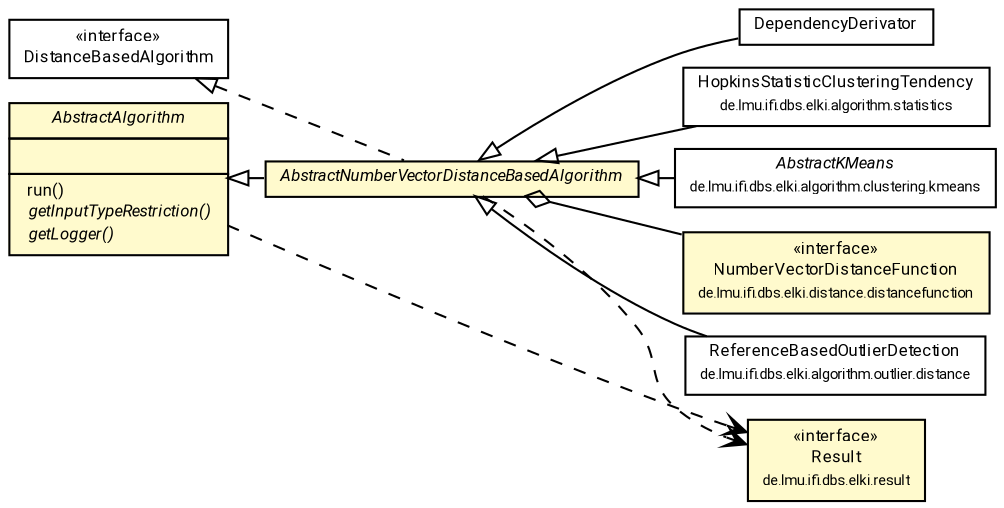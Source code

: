 #!/usr/local/bin/dot
#
# Class diagram 
# Generated by UMLGraph version R5_7_2-60-g0e99a6 (http://www.spinellis.gr/umlgraph/)
#

digraph G {
	graph [fontnames="svg"]
	edge [fontname="Roboto",fontsize=7,labelfontname="Roboto",labelfontsize=7,color="black"];
	node [fontname="Roboto",fontcolor="black",fontsize=8,shape=plaintext,margin=0,width=0,height=0];
	nodesep=0.15;
	ranksep=0.25;
	rankdir=LR;
	// de.lmu.ifi.dbs.elki.algorithm.DependencyDerivator<V extends de.lmu.ifi.dbs.elki.data.NumberVector>
	c1195198 [label=<<table title="de.lmu.ifi.dbs.elki.algorithm.DependencyDerivator" border="0" cellborder="1" cellspacing="0" cellpadding="2" href="DependencyDerivator.html" target="_parent">
		<tr><td><table border="0" cellspacing="0" cellpadding="1">
		<tr><td align="center" balign="center"> <font face="Roboto">DependencyDerivator</font> </td></tr>
		</table></td></tr>
		</table>>, URL="DependencyDerivator.html"];
	// de.lmu.ifi.dbs.elki.algorithm.statistics.HopkinsStatisticClusteringTendency
	c1195237 [label=<<table title="de.lmu.ifi.dbs.elki.algorithm.statistics.HopkinsStatisticClusteringTendency" border="0" cellborder="1" cellspacing="0" cellpadding="2" href="statistics/HopkinsStatisticClusteringTendency.html" target="_parent">
		<tr><td><table border="0" cellspacing="0" cellpadding="1">
		<tr><td align="center" balign="center"> <font face="Roboto">HopkinsStatisticClusteringTendency</font> </td></tr>
		<tr><td align="center" balign="center"> <font face="Roboto" point-size="7.0">de.lmu.ifi.dbs.elki.algorithm.statistics</font> </td></tr>
		</table></td></tr>
		</table>>, URL="statistics/HopkinsStatisticClusteringTendency.html"];
	// de.lmu.ifi.dbs.elki.algorithm.clustering.kmeans.AbstractKMeans<V extends de.lmu.ifi.dbs.elki.data.NumberVector, M extends de.lmu.ifi.dbs.elki.data.model.Model>
	c1195886 [label=<<table title="de.lmu.ifi.dbs.elki.algorithm.clustering.kmeans.AbstractKMeans" border="0" cellborder="1" cellspacing="0" cellpadding="2" href="clustering/kmeans/AbstractKMeans.html" target="_parent">
		<tr><td><table border="0" cellspacing="0" cellpadding="1">
		<tr><td align="center" balign="center"> <font face="Roboto"><i>AbstractKMeans</i></font> </td></tr>
		<tr><td align="center" balign="center"> <font face="Roboto" point-size="7.0">de.lmu.ifi.dbs.elki.algorithm.clustering.kmeans</font> </td></tr>
		</table></td></tr>
		</table>>, URL="clustering/kmeans/AbstractKMeans.html"];
	// de.lmu.ifi.dbs.elki.algorithm.AbstractNumberVectorDistanceBasedAlgorithm<O, R extends de.lmu.ifi.dbs.elki.result.Result>
	c1196170 [label=<<table title="de.lmu.ifi.dbs.elki.algorithm.AbstractNumberVectorDistanceBasedAlgorithm" border="0" cellborder="1" cellspacing="0" cellpadding="2" bgcolor="lemonChiffon" href="AbstractNumberVectorDistanceBasedAlgorithm.html" target="_parent">
		<tr><td><table border="0" cellspacing="0" cellpadding="1">
		<tr><td align="center" balign="center"> <font face="Roboto"><i>AbstractNumberVectorDistanceBasedAlgorithm</i></font> </td></tr>
		</table></td></tr>
		</table>>, URL="AbstractNumberVectorDistanceBasedAlgorithm.html"];
	// de.lmu.ifi.dbs.elki.distance.distancefunction.NumberVectorDistanceFunction<O>
	c1196183 [label=<<table title="de.lmu.ifi.dbs.elki.distance.distancefunction.NumberVectorDistanceFunction" border="0" cellborder="1" cellspacing="0" cellpadding="2" bgcolor="LemonChiffon" href="../distance/distancefunction/NumberVectorDistanceFunction.html" target="_parent">
		<tr><td><table border="0" cellspacing="0" cellpadding="1">
		<tr><td align="center" balign="center"> &#171;interface&#187; </td></tr>
		<tr><td align="center" balign="center"> <font face="Roboto">NumberVectorDistanceFunction</font> </td></tr>
		<tr><td align="center" balign="center"> <font face="Roboto" point-size="7.0">de.lmu.ifi.dbs.elki.distance.distancefunction</font> </td></tr>
		</table></td></tr>
		</table>>, URL="../distance/distancefunction/NumberVectorDistanceFunction.html"];
	// de.lmu.ifi.dbs.elki.result.Result
	c1196195 [label=<<table title="de.lmu.ifi.dbs.elki.result.Result" border="0" cellborder="1" cellspacing="0" cellpadding="2" bgcolor="LemonChiffon" href="../result/Result.html" target="_parent">
		<tr><td><table border="0" cellspacing="0" cellpadding="1">
		<tr><td align="center" balign="center"> &#171;interface&#187; </td></tr>
		<tr><td align="center" balign="center"> <font face="Roboto">Result</font> </td></tr>
		<tr><td align="center" balign="center"> <font face="Roboto" point-size="7.0">de.lmu.ifi.dbs.elki.result</font> </td></tr>
		</table></td></tr>
		</table>>, URL="../result/Result.html"];
	// de.lmu.ifi.dbs.elki.algorithm.AbstractAlgorithm<R extends de.lmu.ifi.dbs.elki.result.Result>
	c1196265 [label=<<table title="de.lmu.ifi.dbs.elki.algorithm.AbstractAlgorithm" border="0" cellborder="1" cellspacing="0" cellpadding="2" bgcolor="LemonChiffon" href="AbstractAlgorithm.html" target="_parent">
		<tr><td><table border="0" cellspacing="0" cellpadding="1">
		<tr><td align="center" balign="center"> <font face="Roboto"><i>AbstractAlgorithm</i></font> </td></tr>
		</table></td></tr>
		<tr><td><table border="0" cellspacing="0" cellpadding="1">
		<tr><td align="left" balign="left">  </td></tr>
		</table></td></tr>
		<tr><td><table border="0" cellspacing="0" cellpadding="1">
		<tr><td align="left" balign="left">  run() </td></tr>
		<tr><td align="left" balign="left"> <i> getInputTypeRestriction()</i> </td></tr>
		<tr><td align="left" balign="left"> <i> getLogger()</i> </td></tr>
		</table></td></tr>
		</table>>, URL="AbstractAlgorithm.html"];
	// de.lmu.ifi.dbs.elki.algorithm.DistanceBasedAlgorithm<O>
	c1196266 [label=<<table title="de.lmu.ifi.dbs.elki.algorithm.DistanceBasedAlgorithm" border="0" cellborder="1" cellspacing="0" cellpadding="2" href="DistanceBasedAlgorithm.html" target="_parent">
		<tr><td><table border="0" cellspacing="0" cellpadding="1">
		<tr><td align="center" balign="center"> &#171;interface&#187; </td></tr>
		<tr><td align="center" balign="center"> <font face="Roboto">DistanceBasedAlgorithm</font> </td></tr>
		</table></td></tr>
		</table>>, URL="DistanceBasedAlgorithm.html"];
	// de.lmu.ifi.dbs.elki.algorithm.outlier.distance.ReferenceBasedOutlierDetection
	c1198064 [label=<<table title="de.lmu.ifi.dbs.elki.algorithm.outlier.distance.ReferenceBasedOutlierDetection" border="0" cellborder="1" cellspacing="0" cellpadding="2" href="outlier/distance/ReferenceBasedOutlierDetection.html" target="_parent">
		<tr><td><table border="0" cellspacing="0" cellpadding="1">
		<tr><td align="center" balign="center"> <font face="Roboto">ReferenceBasedOutlierDetection</font> </td></tr>
		<tr><td align="center" balign="center"> <font face="Roboto" point-size="7.0">de.lmu.ifi.dbs.elki.algorithm.outlier.distance</font> </td></tr>
		</table></td></tr>
		</table>>, URL="outlier/distance/ReferenceBasedOutlierDetection.html"];
	// de.lmu.ifi.dbs.elki.algorithm.DependencyDerivator<V extends de.lmu.ifi.dbs.elki.data.NumberVector> extends de.lmu.ifi.dbs.elki.algorithm.AbstractNumberVectorDistanceBasedAlgorithm<O, R extends de.lmu.ifi.dbs.elki.result.Result>
	c1196170 -> c1195198 [arrowtail=empty,dir=back,weight=10];
	// de.lmu.ifi.dbs.elki.algorithm.statistics.HopkinsStatisticClusteringTendency extends de.lmu.ifi.dbs.elki.algorithm.AbstractNumberVectorDistanceBasedAlgorithm<O, R extends de.lmu.ifi.dbs.elki.result.Result>
	c1196170 -> c1195237 [arrowtail=empty,dir=back,weight=10];
	// de.lmu.ifi.dbs.elki.algorithm.clustering.kmeans.AbstractKMeans<V extends de.lmu.ifi.dbs.elki.data.NumberVector, M extends de.lmu.ifi.dbs.elki.data.model.Model> extends de.lmu.ifi.dbs.elki.algorithm.AbstractNumberVectorDistanceBasedAlgorithm<O, R extends de.lmu.ifi.dbs.elki.result.Result>
	c1196170 -> c1195886 [arrowtail=empty,dir=back,weight=10];
	// de.lmu.ifi.dbs.elki.algorithm.AbstractNumberVectorDistanceBasedAlgorithm<O, R extends de.lmu.ifi.dbs.elki.result.Result> extends de.lmu.ifi.dbs.elki.algorithm.AbstractAlgorithm<R extends de.lmu.ifi.dbs.elki.result.Result>
	c1196265 -> c1196170 [arrowtail=empty,dir=back,weight=10];
	// de.lmu.ifi.dbs.elki.algorithm.AbstractNumberVectorDistanceBasedAlgorithm<O, R extends de.lmu.ifi.dbs.elki.result.Result> implements de.lmu.ifi.dbs.elki.algorithm.DistanceBasedAlgorithm<O>
	c1196266 -> c1196170 [arrowtail=empty,style=dashed,dir=back,weight=9];
	// de.lmu.ifi.dbs.elki.algorithm.AbstractNumberVectorDistanceBasedAlgorithm<O, R extends de.lmu.ifi.dbs.elki.result.Result> has de.lmu.ifi.dbs.elki.distance.distancefunction.NumberVectorDistanceFunction<O>
	c1196170 -> c1196183 [arrowhead=none,arrowtail=ediamond,dir=back,weight=4];
	// de.lmu.ifi.dbs.elki.algorithm.outlier.distance.ReferenceBasedOutlierDetection extends de.lmu.ifi.dbs.elki.algorithm.AbstractNumberVectorDistanceBasedAlgorithm<O, R extends de.lmu.ifi.dbs.elki.result.Result>
	c1196170 -> c1198064 [arrowtail=empty,dir=back,weight=10];
	// de.lmu.ifi.dbs.elki.algorithm.AbstractNumberVectorDistanceBasedAlgorithm<O, R extends de.lmu.ifi.dbs.elki.result.Result> depend de.lmu.ifi.dbs.elki.result.Result
	c1196170 -> c1196195 [arrowhead=open,style=dashed,weight=0];
	// de.lmu.ifi.dbs.elki.algorithm.AbstractAlgorithm<R extends de.lmu.ifi.dbs.elki.result.Result> depend de.lmu.ifi.dbs.elki.result.Result
	c1196265 -> c1196195 [arrowhead=open,style=dashed,weight=0];
}

